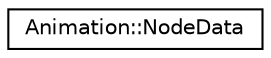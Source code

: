 digraph "Graphical Class Hierarchy"
{
 // LATEX_PDF_SIZE
  edge [fontname="Helvetica",fontsize="10",labelfontname="Helvetica",labelfontsize="10"];
  node [fontname="Helvetica",fontsize="10",shape=record];
  rankdir="LR";
  Node0 [label="Animation::NodeData",height=0.2,width=0.4,color="black", fillcolor="white", style="filled",URL="$struct_animation_1_1_node_data.html",tooltip="Contains all the animation that has been extracted from a file via assimp."];
}
